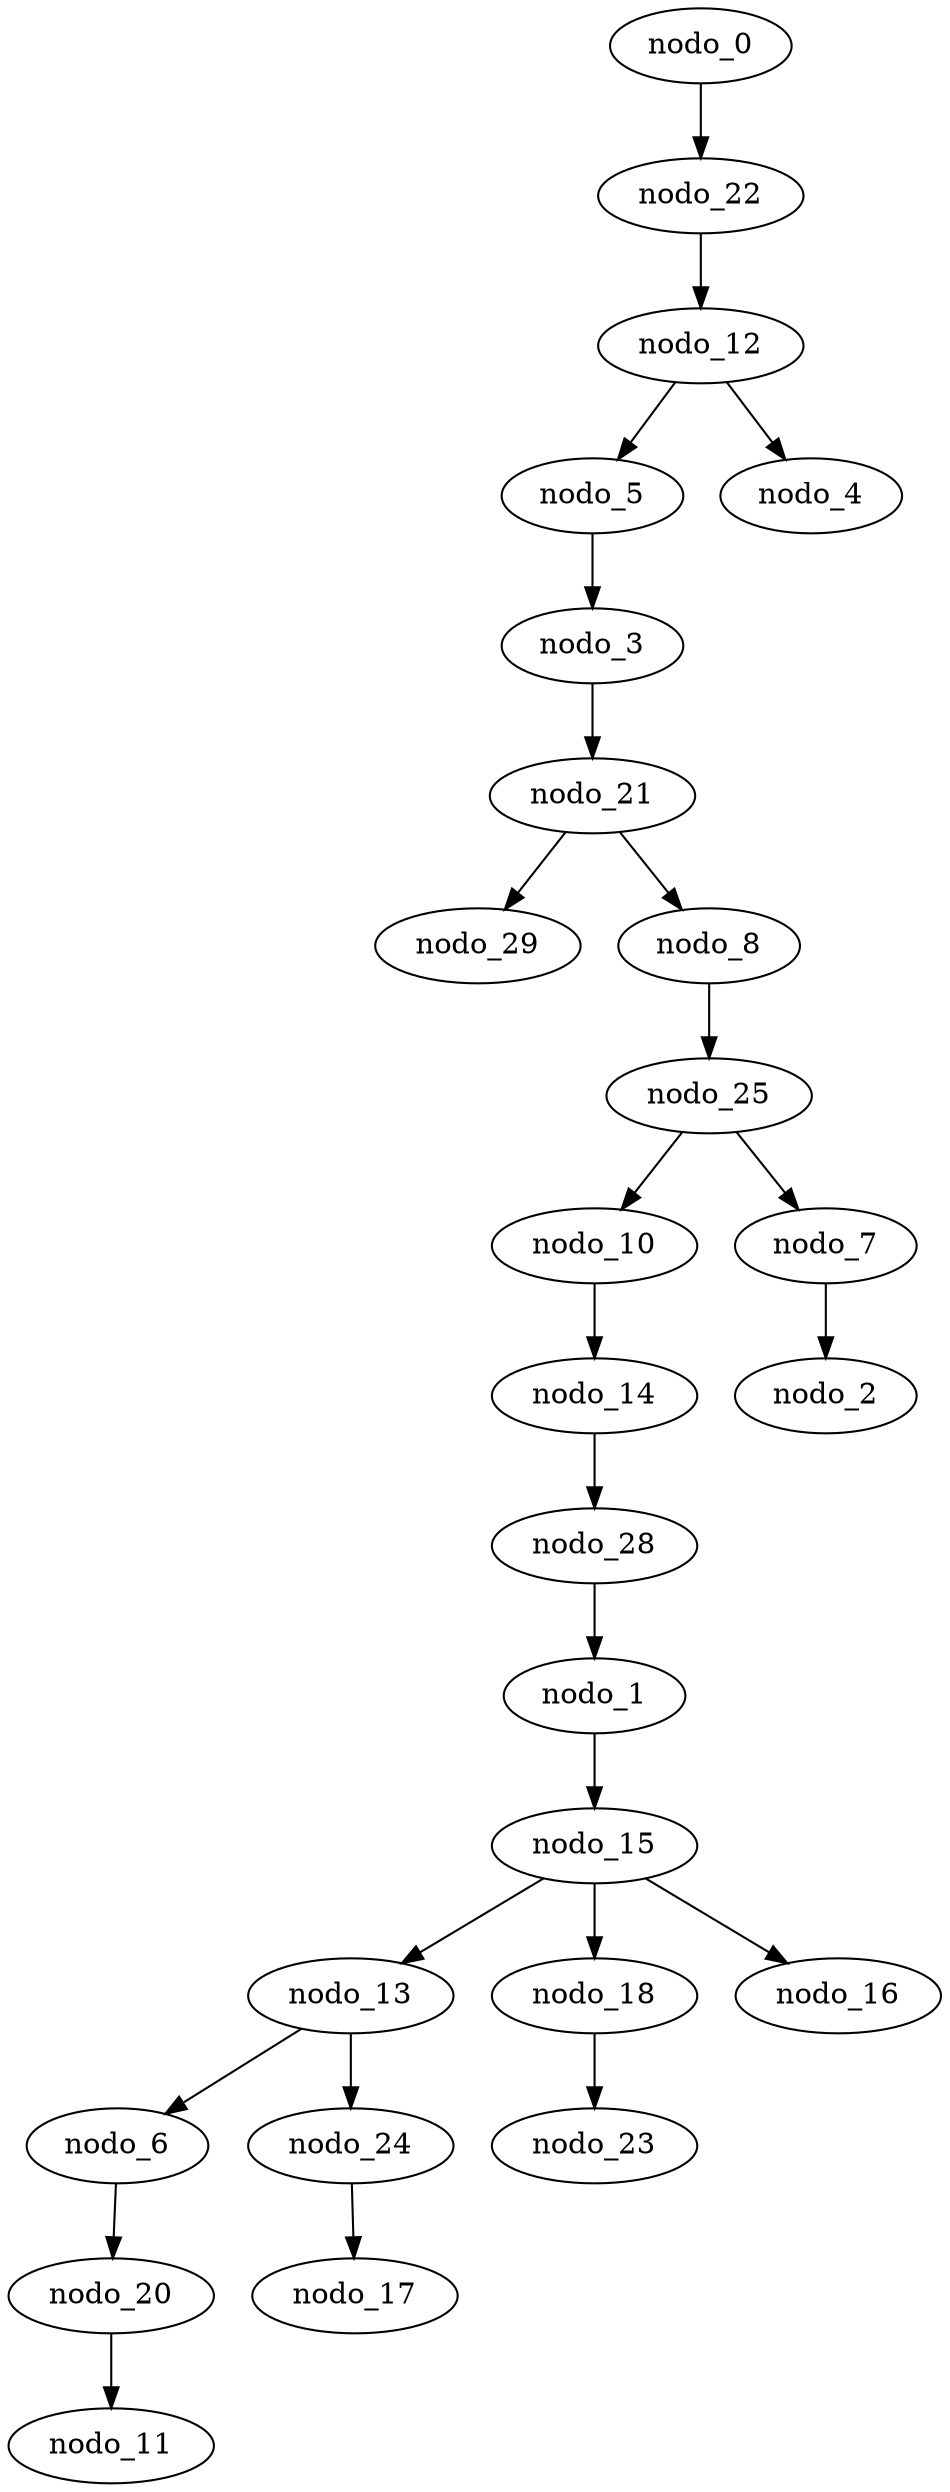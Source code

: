 digraph gen_gilbert_30_dfs_i {
  nodo_12 -> nodo_5;
  nodo_12 -> nodo_4;
  nodo_25 -> nodo_10;
  nodo_10 -> nodo_14;
  nodo_13 -> nodo_6;
  nodo_15 -> nodo_13;
  nodo_3 -> nodo_21;
  nodo_18 -> nodo_23;
  nodo_20 -> nodo_11;
  nodo_22 -> nodo_12;
  nodo_24 -> nodo_17;
  nodo_21 -> nodo_29;
  nodo_1 -> nodo_15;
  nodo_5 -> nodo_3;
  nodo_14 -> nodo_28;
  nodo_7 -> nodo_2;
  nodo_25 -> nodo_7;
  nodo_15 -> nodo_16;
  nodo_15 -> nodo_18;
  nodo_28 -> nodo_1;
  nodo_21 -> nodo_8;
  nodo_8 -> nodo_25;
  nodo_13 -> nodo_24;
  nodo_0 -> nodo_22;
  nodo_6 -> nodo_20;
}